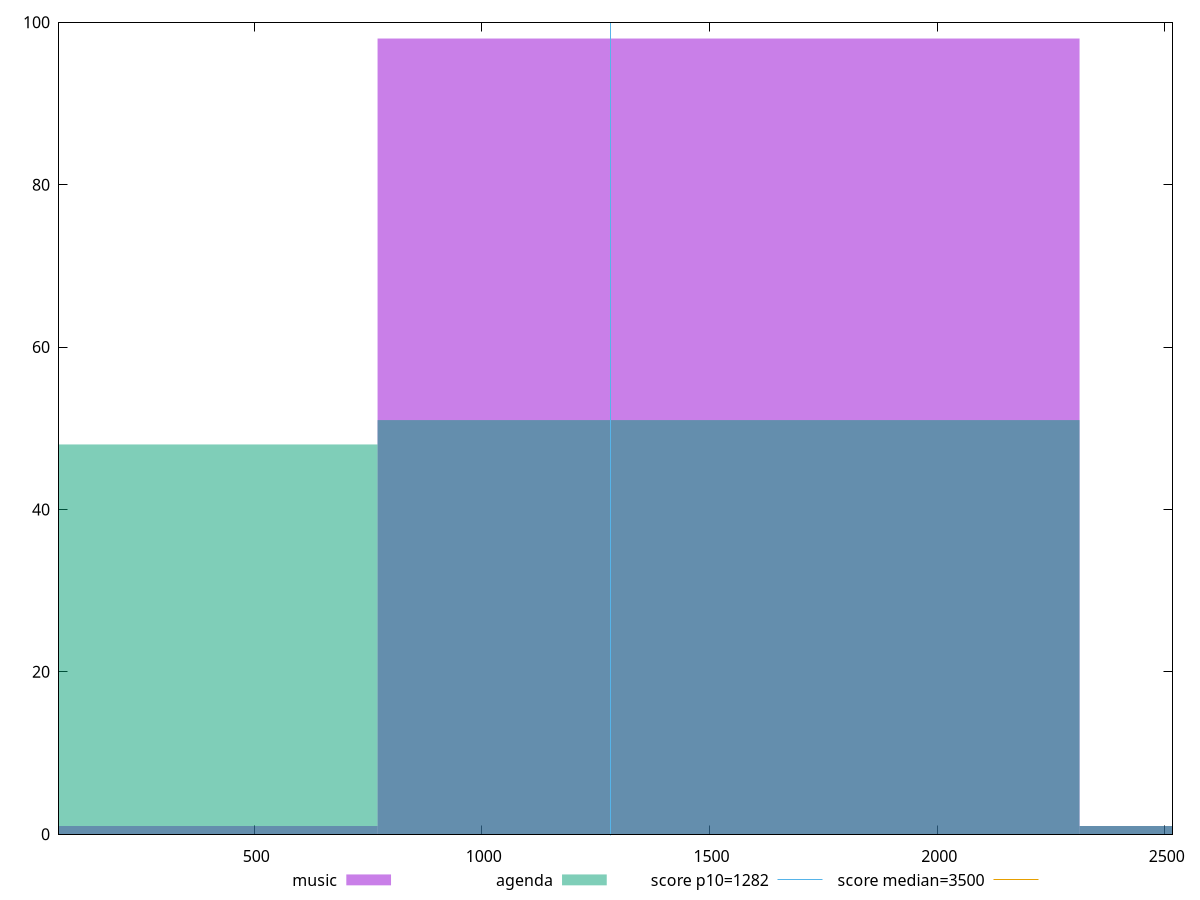 reset

$music <<EOF
1541.8790263402927 98
0 1
3083.7580526805855 1
EOF

$agenda <<EOF
1541.8790263402927 51
0 48
3083.7580526805855 1
EOF

set key outside below
set boxwidth 1541.8790263402927
set xrange [71.24799999999999:2516.9680000000003]
set yrange [0:100]
set trange [0:100]
set style fill transparent solid 0.5 noborder

set parametric
set terminal svg size 640, 500 enhanced background rgb 'white'
set output "reports/report_00028_2021-02-24T12-49-42.674Z/bootup-time/comparison/histogram/0_vs_1.svg"

plot $music title "music" with boxes, \
     $agenda title "agenda" with boxes, \
     1282,t title "score p10=1282", \
     3500,t title "score median=3500"

reset

